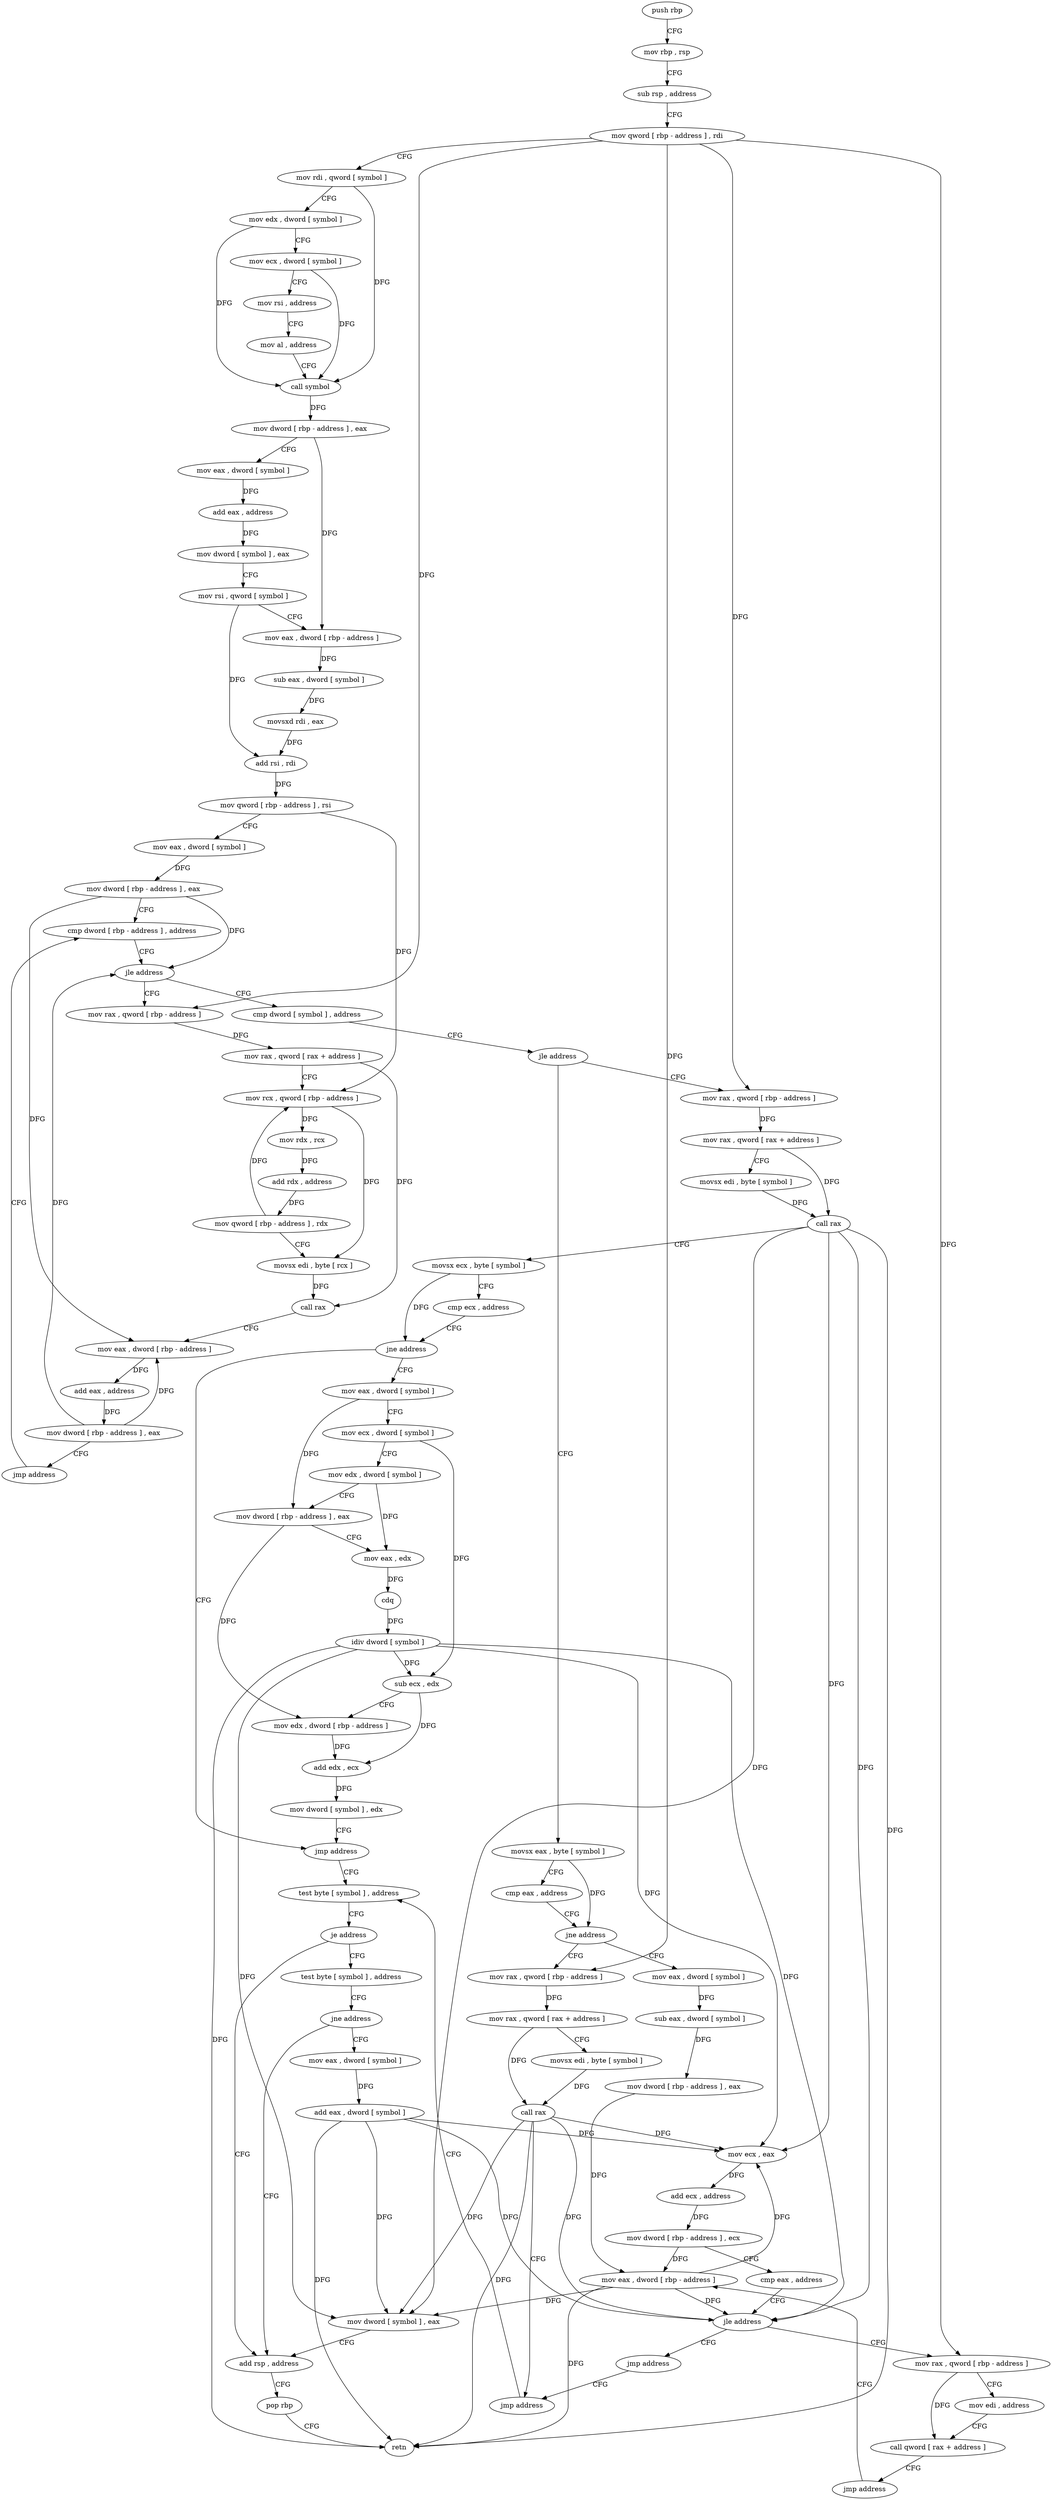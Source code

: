 digraph "func" {
"4237728" [label = "push rbp" ]
"4237729" [label = "mov rbp , rsp" ]
"4237732" [label = "sub rsp , address" ]
"4237736" [label = "mov qword [ rbp - address ] , rdi" ]
"4237740" [label = "mov rdi , qword [ symbol ]" ]
"4237748" [label = "mov edx , dword [ symbol ]" ]
"4237755" [label = "mov ecx , dword [ symbol ]" ]
"4237762" [label = "mov rsi , address" ]
"4237772" [label = "mov al , address" ]
"4237774" [label = "call symbol" ]
"4237779" [label = "mov dword [ rbp - address ] , eax" ]
"4237782" [label = "mov eax , dword [ symbol ]" ]
"4237789" [label = "add eax , address" ]
"4237792" [label = "mov dword [ symbol ] , eax" ]
"4237799" [label = "mov rsi , qword [ symbol ]" ]
"4237807" [label = "mov eax , dword [ rbp - address ]" ]
"4237810" [label = "sub eax , dword [ symbol ]" ]
"4237817" [label = "movsxd rdi , eax" ]
"4237820" [label = "add rsi , rdi" ]
"4237823" [label = "mov qword [ rbp - address ] , rsi" ]
"4237827" [label = "mov eax , dword [ symbol ]" ]
"4237834" [label = "mov dword [ rbp - address ] , eax" ]
"4237837" [label = "cmp dword [ rbp - address ] , address" ]
"4237892" [label = "cmp dword [ symbol ] , address" ]
"4237900" [label = "jle address" ]
"4238005" [label = "mov rax , qword [ rbp - address ]" ]
"4237906" [label = "movsx eax , byte [ symbol ]" ]
"4237847" [label = "mov rax , qword [ rbp - address ]" ]
"4237851" [label = "mov rax , qword [ rax + address ]" ]
"4237855" [label = "mov rcx , qword [ rbp - address ]" ]
"4237859" [label = "mov rdx , rcx" ]
"4237862" [label = "add rdx , address" ]
"4237869" [label = "mov qword [ rbp - address ] , rdx" ]
"4237873" [label = "movsx edi , byte [ rcx ]" ]
"4237876" [label = "call rax" ]
"4237878" [label = "mov eax , dword [ rbp - address ]" ]
"4237881" [label = "add eax , address" ]
"4237884" [label = "mov dword [ rbp - address ] , eax" ]
"4237887" [label = "jmp address" ]
"4238009" [label = "mov rax , qword [ rax + address ]" ]
"4238013" [label = "movsx edi , byte [ symbol ]" ]
"4238021" [label = "call rax" ]
"4238023" [label = "movsx ecx , byte [ symbol ]" ]
"4238031" [label = "cmp ecx , address" ]
"4238034" [label = "jne address" ]
"4238088" [label = "jmp address" ]
"4238040" [label = "mov eax , dword [ symbol ]" ]
"4237914" [label = "cmp eax , address" ]
"4237917" [label = "jne address" ]
"4237982" [label = "mov rax , qword [ rbp - address ]" ]
"4237923" [label = "mov eax , dword [ symbol ]" ]
"4237841" [label = "jle address" ]
"4238093" [label = "test byte [ symbol ] , address" ]
"4238047" [label = "mov ecx , dword [ symbol ]" ]
"4238054" [label = "mov edx , dword [ symbol ]" ]
"4238061" [label = "mov dword [ rbp - address ] , eax" ]
"4238064" [label = "mov eax , edx" ]
"4238066" [label = "cdq" ]
"4238067" [label = "idiv dword [ symbol ]" ]
"4238074" [label = "sub ecx , edx" ]
"4238076" [label = "mov edx , dword [ rbp - address ]" ]
"4238079" [label = "add edx , ecx" ]
"4238081" [label = "mov dword [ symbol ] , edx" ]
"4237986" [label = "mov rax , qword [ rax + address ]" ]
"4237990" [label = "movsx edi , byte [ symbol ]" ]
"4237998" [label = "call rax" ]
"4238000" [label = "jmp address" ]
"4237930" [label = "sub eax , dword [ symbol ]" ]
"4237937" [label = "mov dword [ rbp - address ] , eax" ]
"4237940" [label = "mov eax , dword [ rbp - address ]" ]
"4238101" [label = "je address" ]
"4238142" [label = "add rsp , address" ]
"4238107" [label = "test byte [ symbol ] , address" ]
"4237977" [label = "jmp address" ]
"4237960" [label = "mov rax , qword [ rbp - address ]" ]
"4237964" [label = "mov edi , address" ]
"4237969" [label = "call qword [ rax + address ]" ]
"4237972" [label = "jmp address" ]
"4238146" [label = "pop rbp" ]
"4238147" [label = "retn" ]
"4238115" [label = "jne address" ]
"4238121" [label = "mov eax , dword [ symbol ]" ]
"4237943" [label = "mov ecx , eax" ]
"4237945" [label = "add ecx , address" ]
"4237948" [label = "mov dword [ rbp - address ] , ecx" ]
"4237951" [label = "cmp eax , address" ]
"4237954" [label = "jle address" ]
"4238128" [label = "add eax , dword [ symbol ]" ]
"4238135" [label = "mov dword [ symbol ] , eax" ]
"4237728" -> "4237729" [ label = "CFG" ]
"4237729" -> "4237732" [ label = "CFG" ]
"4237732" -> "4237736" [ label = "CFG" ]
"4237736" -> "4237740" [ label = "CFG" ]
"4237736" -> "4237847" [ label = "DFG" ]
"4237736" -> "4238005" [ label = "DFG" ]
"4237736" -> "4237982" [ label = "DFG" ]
"4237736" -> "4237960" [ label = "DFG" ]
"4237740" -> "4237748" [ label = "CFG" ]
"4237740" -> "4237774" [ label = "DFG" ]
"4237748" -> "4237755" [ label = "CFG" ]
"4237748" -> "4237774" [ label = "DFG" ]
"4237755" -> "4237762" [ label = "CFG" ]
"4237755" -> "4237774" [ label = "DFG" ]
"4237762" -> "4237772" [ label = "CFG" ]
"4237772" -> "4237774" [ label = "CFG" ]
"4237774" -> "4237779" [ label = "DFG" ]
"4237779" -> "4237782" [ label = "CFG" ]
"4237779" -> "4237807" [ label = "DFG" ]
"4237782" -> "4237789" [ label = "DFG" ]
"4237789" -> "4237792" [ label = "DFG" ]
"4237792" -> "4237799" [ label = "CFG" ]
"4237799" -> "4237807" [ label = "CFG" ]
"4237799" -> "4237820" [ label = "DFG" ]
"4237807" -> "4237810" [ label = "DFG" ]
"4237810" -> "4237817" [ label = "DFG" ]
"4237817" -> "4237820" [ label = "DFG" ]
"4237820" -> "4237823" [ label = "DFG" ]
"4237823" -> "4237827" [ label = "CFG" ]
"4237823" -> "4237855" [ label = "DFG" ]
"4237827" -> "4237834" [ label = "DFG" ]
"4237834" -> "4237837" [ label = "CFG" ]
"4237834" -> "4237841" [ label = "DFG" ]
"4237834" -> "4237878" [ label = "DFG" ]
"4237837" -> "4237841" [ label = "CFG" ]
"4237892" -> "4237900" [ label = "CFG" ]
"4237900" -> "4238005" [ label = "CFG" ]
"4237900" -> "4237906" [ label = "CFG" ]
"4238005" -> "4238009" [ label = "DFG" ]
"4237906" -> "4237914" [ label = "CFG" ]
"4237906" -> "4237917" [ label = "DFG" ]
"4237847" -> "4237851" [ label = "DFG" ]
"4237851" -> "4237855" [ label = "CFG" ]
"4237851" -> "4237876" [ label = "DFG" ]
"4237855" -> "4237859" [ label = "DFG" ]
"4237855" -> "4237873" [ label = "DFG" ]
"4237859" -> "4237862" [ label = "DFG" ]
"4237862" -> "4237869" [ label = "DFG" ]
"4237869" -> "4237873" [ label = "CFG" ]
"4237869" -> "4237855" [ label = "DFG" ]
"4237873" -> "4237876" [ label = "DFG" ]
"4237876" -> "4237878" [ label = "CFG" ]
"4237878" -> "4237881" [ label = "DFG" ]
"4237881" -> "4237884" [ label = "DFG" ]
"4237884" -> "4237887" [ label = "CFG" ]
"4237884" -> "4237841" [ label = "DFG" ]
"4237884" -> "4237878" [ label = "DFG" ]
"4237887" -> "4237837" [ label = "CFG" ]
"4238009" -> "4238013" [ label = "CFG" ]
"4238009" -> "4238021" [ label = "DFG" ]
"4238013" -> "4238021" [ label = "DFG" ]
"4238021" -> "4238023" [ label = "CFG" ]
"4238021" -> "4237943" [ label = "DFG" ]
"4238021" -> "4237954" [ label = "DFG" ]
"4238021" -> "4238147" [ label = "DFG" ]
"4238021" -> "4238135" [ label = "DFG" ]
"4238023" -> "4238031" [ label = "CFG" ]
"4238023" -> "4238034" [ label = "DFG" ]
"4238031" -> "4238034" [ label = "CFG" ]
"4238034" -> "4238088" [ label = "CFG" ]
"4238034" -> "4238040" [ label = "CFG" ]
"4238088" -> "4238093" [ label = "CFG" ]
"4238040" -> "4238047" [ label = "CFG" ]
"4238040" -> "4238061" [ label = "DFG" ]
"4237914" -> "4237917" [ label = "CFG" ]
"4237917" -> "4237982" [ label = "CFG" ]
"4237917" -> "4237923" [ label = "CFG" ]
"4237982" -> "4237986" [ label = "DFG" ]
"4237923" -> "4237930" [ label = "DFG" ]
"4237841" -> "4237892" [ label = "CFG" ]
"4237841" -> "4237847" [ label = "CFG" ]
"4238093" -> "4238101" [ label = "CFG" ]
"4238047" -> "4238054" [ label = "CFG" ]
"4238047" -> "4238074" [ label = "DFG" ]
"4238054" -> "4238061" [ label = "CFG" ]
"4238054" -> "4238064" [ label = "DFG" ]
"4238061" -> "4238064" [ label = "CFG" ]
"4238061" -> "4238076" [ label = "DFG" ]
"4238064" -> "4238066" [ label = "DFG" ]
"4238066" -> "4238067" [ label = "DFG" ]
"4238067" -> "4238074" [ label = "DFG" ]
"4238067" -> "4237943" [ label = "DFG" ]
"4238067" -> "4237954" [ label = "DFG" ]
"4238067" -> "4238147" [ label = "DFG" ]
"4238067" -> "4238135" [ label = "DFG" ]
"4238074" -> "4238076" [ label = "CFG" ]
"4238074" -> "4238079" [ label = "DFG" ]
"4238076" -> "4238079" [ label = "DFG" ]
"4238079" -> "4238081" [ label = "DFG" ]
"4238081" -> "4238088" [ label = "CFG" ]
"4237986" -> "4237990" [ label = "CFG" ]
"4237986" -> "4237998" [ label = "DFG" ]
"4237990" -> "4237998" [ label = "DFG" ]
"4237998" -> "4238000" [ label = "CFG" ]
"4237998" -> "4237943" [ label = "DFG" ]
"4237998" -> "4237954" [ label = "DFG" ]
"4237998" -> "4238147" [ label = "DFG" ]
"4237998" -> "4238135" [ label = "DFG" ]
"4238000" -> "4238093" [ label = "CFG" ]
"4237930" -> "4237937" [ label = "DFG" ]
"4237937" -> "4237940" [ label = "DFG" ]
"4237940" -> "4237943" [ label = "DFG" ]
"4237940" -> "4237954" [ label = "DFG" ]
"4237940" -> "4238147" [ label = "DFG" ]
"4237940" -> "4238135" [ label = "DFG" ]
"4238101" -> "4238142" [ label = "CFG" ]
"4238101" -> "4238107" [ label = "CFG" ]
"4238142" -> "4238146" [ label = "CFG" ]
"4238107" -> "4238115" [ label = "CFG" ]
"4237977" -> "4238000" [ label = "CFG" ]
"4237960" -> "4237964" [ label = "CFG" ]
"4237960" -> "4237969" [ label = "DFG" ]
"4237964" -> "4237969" [ label = "CFG" ]
"4237969" -> "4237972" [ label = "CFG" ]
"4237972" -> "4237940" [ label = "CFG" ]
"4238146" -> "4238147" [ label = "CFG" ]
"4238115" -> "4238142" [ label = "CFG" ]
"4238115" -> "4238121" [ label = "CFG" ]
"4238121" -> "4238128" [ label = "DFG" ]
"4237943" -> "4237945" [ label = "DFG" ]
"4237945" -> "4237948" [ label = "DFG" ]
"4237948" -> "4237951" [ label = "CFG" ]
"4237948" -> "4237940" [ label = "DFG" ]
"4237951" -> "4237954" [ label = "CFG" ]
"4237954" -> "4237977" [ label = "CFG" ]
"4237954" -> "4237960" [ label = "CFG" ]
"4238128" -> "4238135" [ label = "DFG" ]
"4238128" -> "4237943" [ label = "DFG" ]
"4238128" -> "4237954" [ label = "DFG" ]
"4238128" -> "4238147" [ label = "DFG" ]
"4238135" -> "4238142" [ label = "CFG" ]
}
